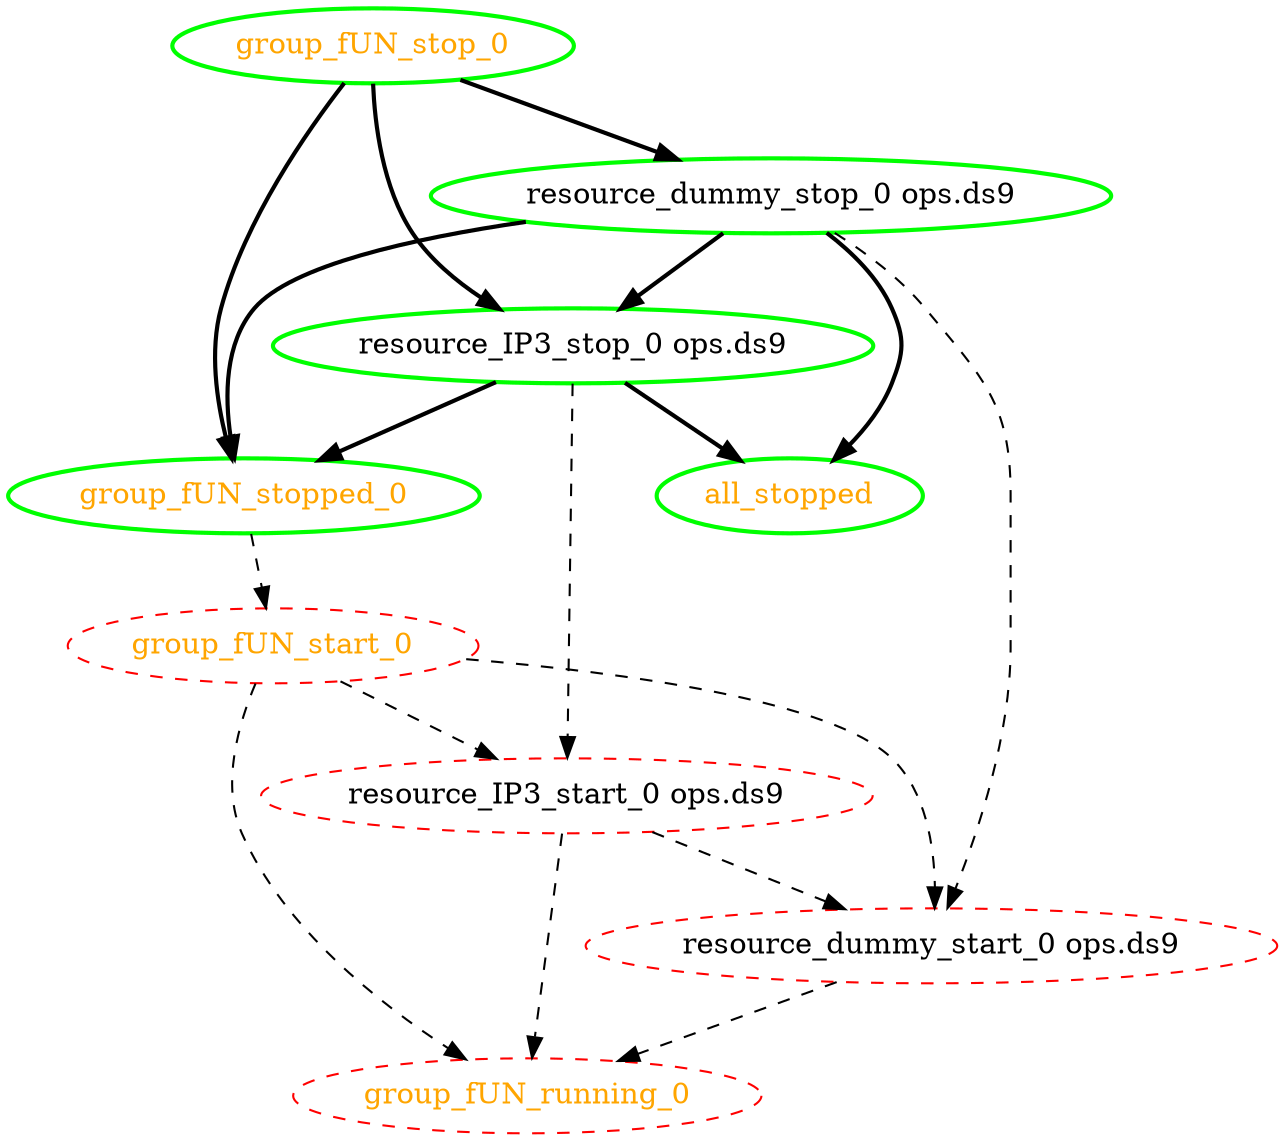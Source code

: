 digraph "g" {
"all_stopped" [ style=bold color="green" fontcolor="orange"  ]
"group_fUN_running_0" [ style=dashed color="red" fontcolor="orange"  ]
"group_fUN_start_0" -> "group_fUN_running_0" [ style = dashed]
"group_fUN_start_0" -> "resource_IP3_start_0 ops.ds9" [ style = dashed]
"group_fUN_start_0" -> "resource_dummy_start_0 ops.ds9" [ style = dashed]
"group_fUN_start_0" [ style=dashed color="red" fontcolor="orange"  ]
"group_fUN_stop_0" -> "group_fUN_stopped_0" [ style = bold]
"group_fUN_stop_0" -> "resource_IP3_stop_0 ops.ds9" [ style = bold]
"group_fUN_stop_0" -> "resource_dummy_stop_0 ops.ds9" [ style = bold]
"group_fUN_stop_0" [ style=bold color="green" fontcolor="orange"  ]
"group_fUN_stopped_0" -> "group_fUN_start_0" [ style = dashed]
"group_fUN_stopped_0" [ style=bold color="green" fontcolor="orange"  ]
"resource_IP3_start_0 ops.ds9" -> "group_fUN_running_0" [ style = dashed]
"resource_IP3_start_0 ops.ds9" -> "resource_dummy_start_0 ops.ds9" [ style = dashed]
"resource_IP3_start_0 ops.ds9" [ style=dashed color="red" fontcolor="black"  ]
"resource_IP3_stop_0 ops.ds9" -> "all_stopped" [ style = bold]
"resource_IP3_stop_0 ops.ds9" -> "group_fUN_stopped_0" [ style = bold]
"resource_IP3_stop_0 ops.ds9" -> "resource_IP3_start_0 ops.ds9" [ style = dashed]
"resource_IP3_stop_0 ops.ds9" [ style=bold color="green" fontcolor="black"  ]
"resource_dummy_start_0 ops.ds9" -> "group_fUN_running_0" [ style = dashed]
"resource_dummy_start_0 ops.ds9" [ style=dashed color="red" fontcolor="black"  ]
"resource_dummy_stop_0 ops.ds9" -> "all_stopped" [ style = bold]
"resource_dummy_stop_0 ops.ds9" -> "group_fUN_stopped_0" [ style = bold]
"resource_dummy_stop_0 ops.ds9" -> "resource_IP3_stop_0 ops.ds9" [ style = bold]
"resource_dummy_stop_0 ops.ds9" -> "resource_dummy_start_0 ops.ds9" [ style = dashed]
"resource_dummy_stop_0 ops.ds9" [ style=bold color="green" fontcolor="black"  ]
}
